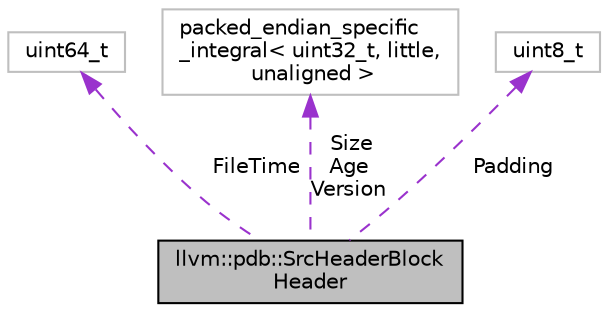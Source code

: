 digraph "llvm::pdb::SrcHeaderBlockHeader"
{
 // LATEX_PDF_SIZE
  bgcolor="transparent";
  edge [fontname="Helvetica",fontsize="10",labelfontname="Helvetica",labelfontsize="10"];
  node [fontname="Helvetica",fontsize="10",shape=record];
  Node1 [label="llvm::pdb::SrcHeaderBlock\lHeader",height=0.2,width=0.4,color="black", fillcolor="grey75", style="filled", fontcolor="black",tooltip="The header preceding the /src/headerblock stream."];
  Node2 -> Node1 [dir="back",color="darkorchid3",fontsize="10",style="dashed",label=" FileTime" ,fontname="Helvetica"];
  Node2 [label="uint64_t",height=0.2,width=0.4,color="grey75",tooltip=" "];
  Node3 -> Node1 [dir="back",color="darkorchid3",fontsize="10",style="dashed",label=" Size\nAge\nVersion" ,fontname="Helvetica"];
  Node3 [label="packed_endian_specific\l_integral\< uint32_t, little,\l unaligned \>",height=0.2,width=0.4,color="grey75",tooltip=" "];
  Node4 -> Node1 [dir="back",color="darkorchid3",fontsize="10",style="dashed",label=" Padding" ,fontname="Helvetica"];
  Node4 [label="uint8_t",height=0.2,width=0.4,color="grey75",tooltip=" "];
}
